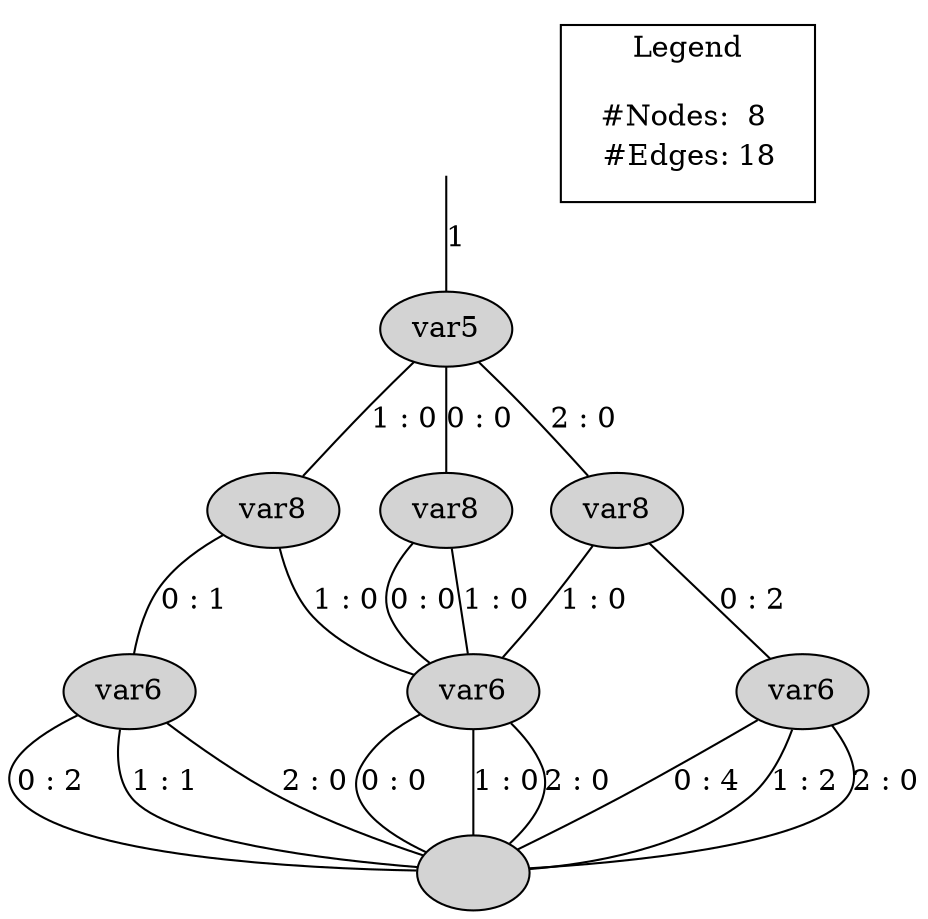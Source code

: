 digraph G {
dummy [style=invis];
dummy -> "16"[arrowhead=none, label="1"];
"16"[style=filled, fillcolor=lightgrey, label="var5"];
"16" -> "13" [arrowhead=none,label="0 : 0"];
"13"[style=filled, fillcolor=lightgrey, label="var8"];
"13" -> "6" [arrowhead=none,label="0 : 0"];
"6"[style=filled, fillcolor=lightgrey, label="var6"];
"6" -> "0" [arrowhead=none,label="0 : 0"];
"0"[style=filled, fillcolor=lightgrey, label=" "];
"6" -> "0" [arrowhead=none,label="1 : 0"];
"6" -> "0" [arrowhead=none,label="2 : 0"];
"13" -> "6" [arrowhead=none,label="1 : 0"];
"16" -> "14" [arrowhead=none,label="1 : 0"];
"14"[style=filled, fillcolor=lightgrey, label="var8"];
"14" -> "5" [arrowhead=none,label="0 : 1"];
"5"[style=filled, fillcolor=lightgrey, label="var6"];
"5" -> "0" [arrowhead=none,label="0 : 2"];
"5" -> "0" [arrowhead=none,label="1 : 1"];
"5" -> "0" [arrowhead=none,label="2 : 0"];
"14" -> "6" [arrowhead=none,label="1 : 0"];
"16" -> "15" [arrowhead=none,label="2 : 0"];
"15"[style=filled, fillcolor=lightgrey, label="var8"];
"15" -> "7" [arrowhead=none,label="0 : 2"];
"7"[style=filled, fillcolor=lightgrey, label="var6"];
"7" -> "0" [arrowhead=none,label="0 : 4"];
"7" -> "0" [arrowhead=none,label="1 : 2"];
"7" -> "0" [arrowhead=none,label="2 : 0"];
"15" -> "6" [arrowhead=none,label="1 : 0"];
{rank=same;"0";}
{rank=same;"6";"5";"7";}
{rank=same;"13";"14";"15";}
{rank=same;"16";}
node [shape=plaintext]subgraph cluster_01 {label = "Legend";key [label=<<table border="0" cellpadding="2" cellspacing="0" cellborder="0">  <tr><td align="right" port="i1">#Nodes:</td><td>8</td></tr>  <tr><td align="right" port="i2">#Edges:</td><td>18</td></tr>  </table>>]}}

